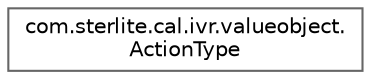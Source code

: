 digraph "Graphical Class Hierarchy"
{
 // LATEX_PDF_SIZE
  bgcolor="transparent";
  edge [fontname=Helvetica,fontsize=10,labelfontname=Helvetica,labelfontsize=10];
  node [fontname=Helvetica,fontsize=10,shape=box,height=0.2,width=0.4];
  rankdir="LR";
  Node0 [id="Node000000",label="com.sterlite.cal.ivr.valueobject.\lActionType",height=0.2,width=0.4,color="grey40", fillcolor="white", style="filled",URL="$classcom_1_1sterlite_1_1cal_1_1ivr_1_1valueobject_1_1_action_type.html",tooltip=" "];
}
